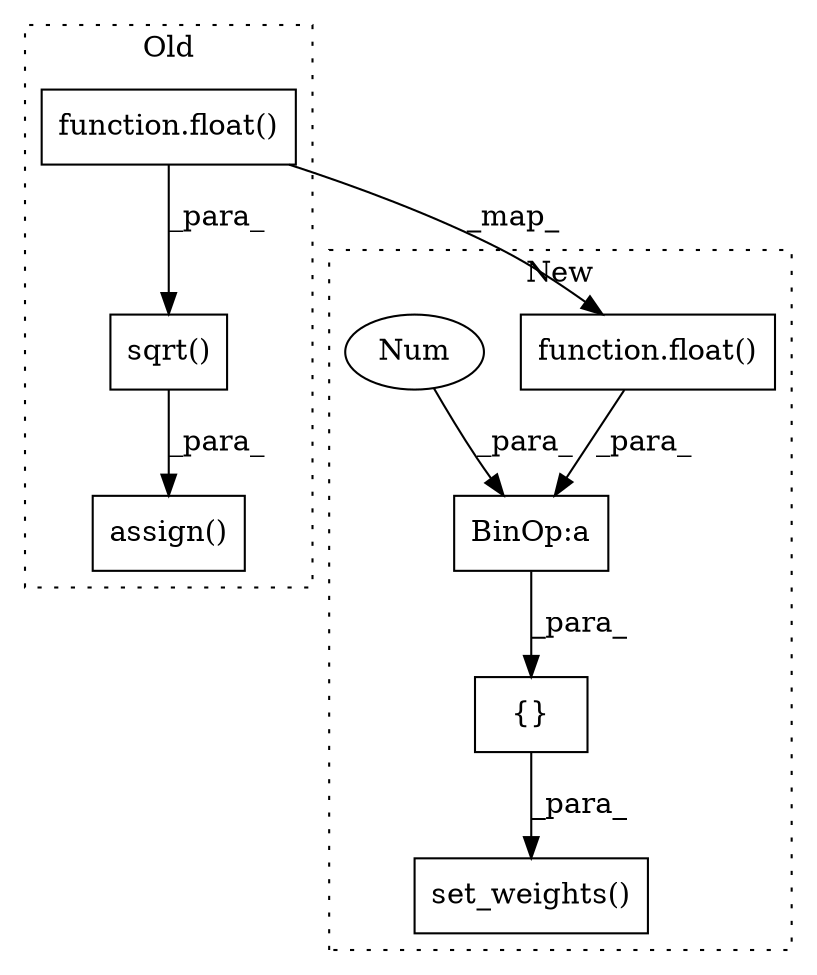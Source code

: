 digraph G {
subgraph cluster0 {
1 [label="assign()" a="75" s="3758,3775" l="15,1" shape="box"];
5 [label="function.float()" a="75" s="3352,3376" l="6,1" shape="box"];
7 [label="sqrt()" a="75" s="3339,3377" l="13,1" shape="box"];
label = "Old";
style="dotted";
}
subgraph cluster1 {
2 [label="set_weights()" a="75" s="4044,4065" l="17,1" shape="box"];
3 [label="{}" a="59" s="4061,4064" l="1,0" shape="box"];
4 [label="BinOp:a" a="82" s="3648" l="4" shape="box"];
6 [label="function.float()" a="75" s="3623,3647" l="6,1" shape="box"];
8 [label="Num" a="76" s="3652" l="3" shape="ellipse"];
label = "New";
style="dotted";
}
3 -> 2 [label="_para_"];
4 -> 3 [label="_para_"];
5 -> 7 [label="_para_"];
5 -> 6 [label="_map_"];
6 -> 4 [label="_para_"];
7 -> 1 [label="_para_"];
8 -> 4 [label="_para_"];
}